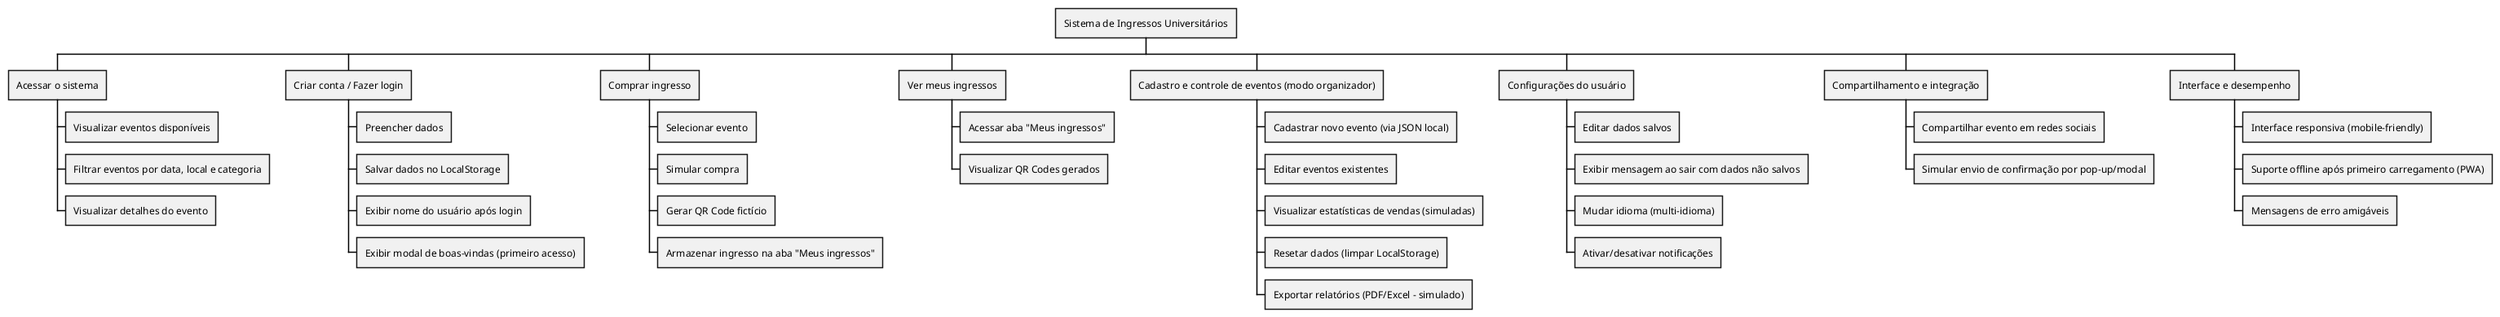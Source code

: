@startwbs
skinparam monochrome true
skinparam shadowing false
skinparam ArrowColor #000000
skinparam BackgroundColor #FFFFFF

* Sistema de Ingressos Universitários
** Acessar o sistema
*** Visualizar eventos disponíveis
*** Filtrar eventos por data, local e categoria
*** Visualizar detalhes do evento
** Criar conta / Fazer login
*** Preencher dados
*** Salvar dados no LocalStorage
*** Exibir nome do usuário após login
*** Exibir modal de boas-vindas (primeiro acesso)
** Comprar ingresso
*** Selecionar evento
*** Simular compra
*** Gerar QR Code fictício
*** Armazenar ingresso na aba "Meus ingressos"
** Ver meus ingressos
*** Acessar aba "Meus ingressos"
*** Visualizar QR Codes gerados
** Cadastro e controle de eventos (modo organizador)
*** Cadastrar novo evento (via JSON local)
*** Editar eventos existentes
*** Visualizar estatísticas de vendas (simuladas)
*** Resetar dados (limpar LocalStorage)
*** Exportar relatórios (PDF/Excel - simulado)
** Configurações do usuário
*** Editar dados salvos
*** Exibir mensagem ao sair com dados não salvos
*** Mudar idioma (multi-idioma)
*** Ativar/desativar notificações
** Compartilhamento e integração
*** Compartilhar evento em redes sociais
*** Simular envio de confirmação por pop-up/modal
** Interface e desempenho
*** Interface responsiva (mobile-friendly)
*** Suporte offline após primeiro carregamento (PWA)
*** Mensagens de erro amigáveis
@endwbs

@startsalt
{
  {#white+lightgrey}
  {* <b>Aplicativo Web de Eventos - Fluxo de Tarefas (Wireframe)</b> }

__**Tela: Gerenciar Evento**__
  {T "Gerenciar Evento" 
    [Buscar organizador    | input:___________ 🔍]
    [Detalhes do evento   | input:___________]
    [Data e Hora          | input:___/___/____ ▾]
    [Local                | input:___________]
    [Categoria            | dropdown: Evento ▼]
    [Configurar Ingressos | ( ) Gratuito]
    [                     | ( ) Pago R$___]
    [                     | ( ) Limitado ___ vagas]
    [ [Publicar Evento] ]
  }
--------------------------------------------------------------
__**Tela: Consultar Eventos**__
  {T "Consultar Eventos"
    [Filtrar por: | dropdown: Categoria ▼]
    [Eventos disponíveis:]
    {#
      Evento | Data  | Vagas   | Status
      ------|-------|---------|--------
      Show A| 15/04 | 50/100  | Aberto
      Show B| 20/04 | 0/200   | Lotado
      Show C| 25/04 | 150/150 | Fechado
    }
    [Atualizar Lista]
  }
--------------------------------------------------------------
__**Tela: Gerar Relatório**__
  {T "Gerar Relatório"
    [Período: | 01/03/2024 ▾ to 31/03/2024 ▾]
    [Métricas:]
    [ (✔) Número de participantes ]
    [ (✔) Taxa de ocupação ]
    [ (✔) Vendas por categoria ]
    [ ( ) Engajamento social ]
    [Formato: | (✔) PDF   ( ) Excel ]
    [ [Gerar Relatório] ]
  }
--------------------------------------------------------------
__**Notas**__
  note right
    <b>Problemas identificados:</b>
    1. Campo de busca lento
    2. Atualização de disponibilidade não automática
    3. Opções de relatório pouco intuitivas
  end note
}
@endsalt
